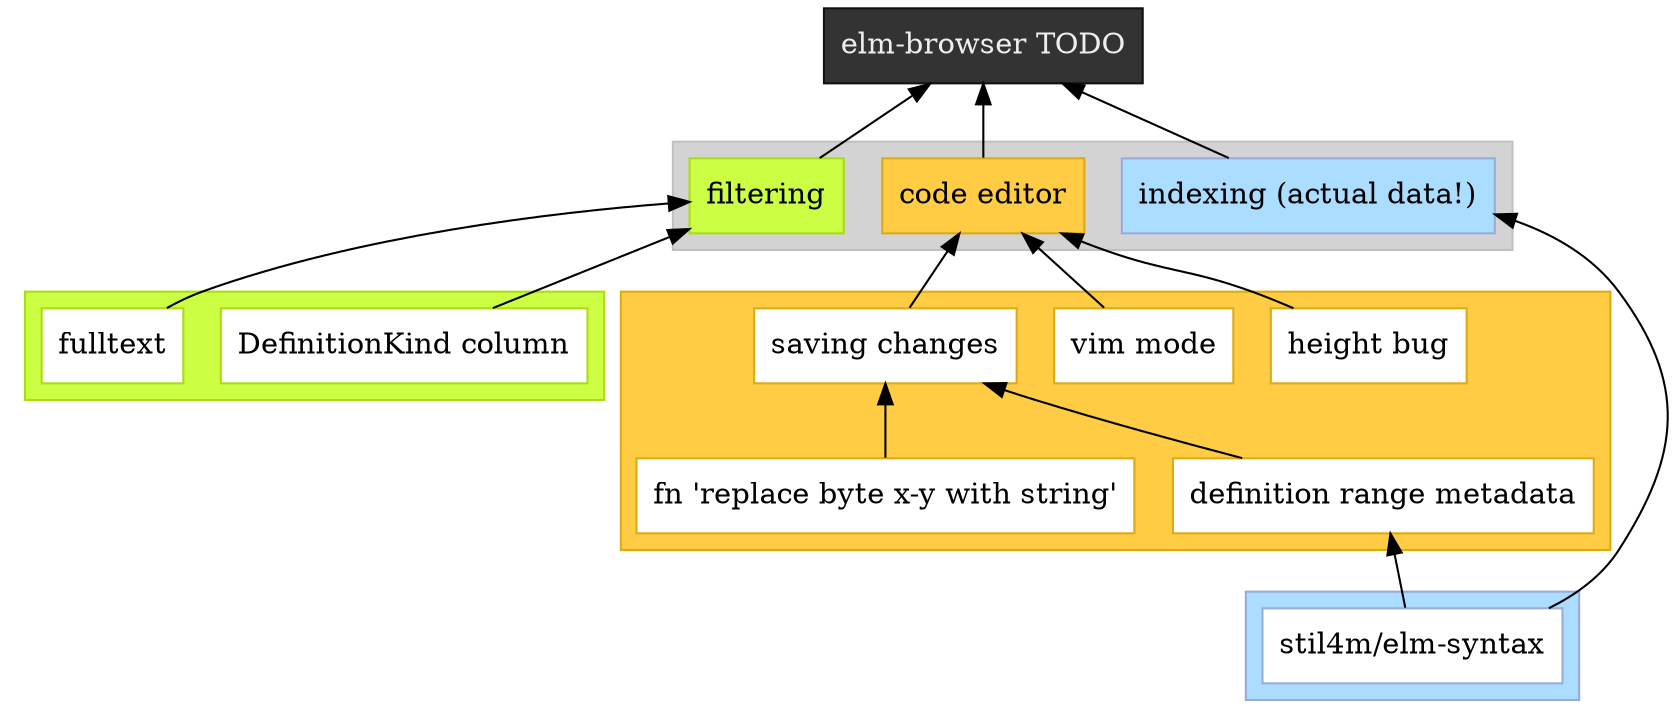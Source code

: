 digraph G {

node [shape = box];
rankdir=BT;

"elm-browser TODO" [style = filled,color="#111111",fillcolor="#333333",fontcolor="#eeeeee"];

subgraph cluster_high_level {

  style=filled;
  color=grey;
  fillcolor=lightgrey;
  node [style=filled,color=grey,fillcolor=white];

  "filtering" [style = filled,color="#aadd11",fillcolor="#ccff44"];
  "code editor" [style = filled,color="#ddaa11",fillcolor="#ffcc44"];
  "indexing (actual data!)" [style = filled,color="#99aadd",fillcolor="#aaddff"];

}

"filtering" -> "elm-browser TODO";
"code editor" -> "elm-browser TODO";
"indexing (actual data!)" -> "elm-browser TODO";

subgraph cluster_filtering {

  style=filled;
  color="#aadd11";
  fillcolor="#ccff44";
  node [style=filled,color="#aadd11", fillcolor=white];

  "DefinitionKind column";
  "fulltext";

}

"DefinitionKind column" -> "filtering";
"fulltext" -> "filtering";

subgraph cluster_code_editor {

  style=filled;
  color="#ddaa11";
  fillcolor="#ffcc44";
  node [style=filled,color="#ddaa11", fillcolor=white];

  {rank=same "saving changes" "height bug" "vim mode"}

  "saving changes";
  "height bug";
  "vim mode";
  
  "definition range metadata" -> "saving changes";
  "fn 'replace byte x-y with string'" -> "saving changes";

}

"saving changes" -> "code editor";
"height bug" -> "code editor";
"vim mode" -> "code editor";

subgraph cluster_indexing {

  style=filled;
  color="#99aadd";
  fillcolor="#aaddff";
  node [style=filled,color="#99aadd", fillcolor=white];

  "stil4m/elm-syntax"

}

"stil4m/elm-syntax" -> "indexing (actual data!)";
"stil4m/elm-syntax" -> "definition range metadata";

}
